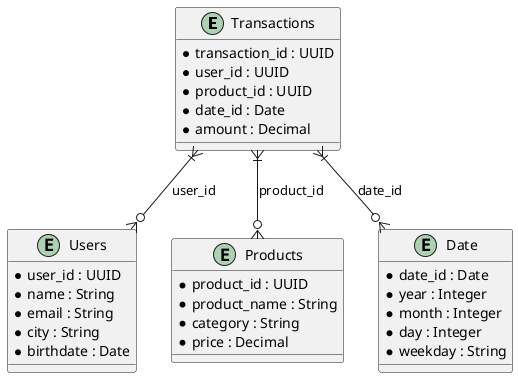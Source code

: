 @startuml
entity "Transactions" as Transactions {
    * transaction_id : UUID
    * user_id : UUID
    * product_id : UUID
    * date_id : Date
    * amount : Decimal
}

entity "Users" as Users {
    * user_id : UUID
    * name : String
    * email : String
    * city : String
    * birthdate : Date
}

entity "Products" as Products {
    * product_id : UUID
    * product_name : String
    * category : String
    * price : Decimal
}

entity "Date" as Date {
    * date_id : Date
    * year : Integer
    * month : Integer
    * day : Integer
    * weekday : String
}

Transactions }|--o{ Users : "user_id"
Transactions }|--o{ Products : "product_id"
Transactions }|--o{ Date : "date_id"

@enduml

